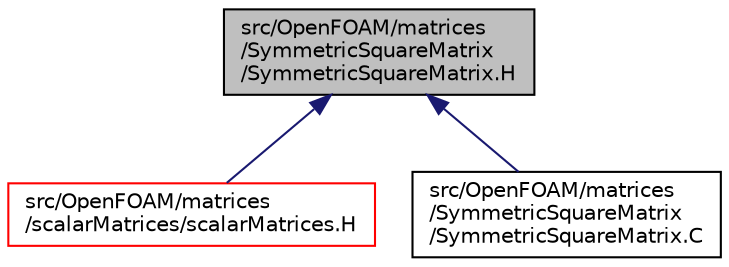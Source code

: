 digraph "src/OpenFOAM/matrices/SymmetricSquareMatrix/SymmetricSquareMatrix.H"
{
  bgcolor="transparent";
  edge [fontname="Helvetica",fontsize="10",labelfontname="Helvetica",labelfontsize="10"];
  node [fontname="Helvetica",fontsize="10",shape=record];
  Node108 [label="src/OpenFOAM/matrices\l/SymmetricSquareMatrix\l/SymmetricSquareMatrix.H",height=0.2,width=0.4,color="black", fillcolor="grey75", style="filled", fontcolor="black"];
  Node108 -> Node109 [dir="back",color="midnightblue",fontsize="10",style="solid",fontname="Helvetica"];
  Node109 [label="src/OpenFOAM/matrices\l/scalarMatrices/scalarMatrices.H",height=0.2,width=0.4,color="red",URL="$a11774.html"];
  Node108 -> Node3013 [dir="back",color="midnightblue",fontsize="10",style="solid",fontname="Helvetica"];
  Node3013 [label="src/OpenFOAM/matrices\l/SymmetricSquareMatrix\l/SymmetricSquareMatrix.C",height=0.2,width=0.4,color="black",URL="$a11813.html"];
}
